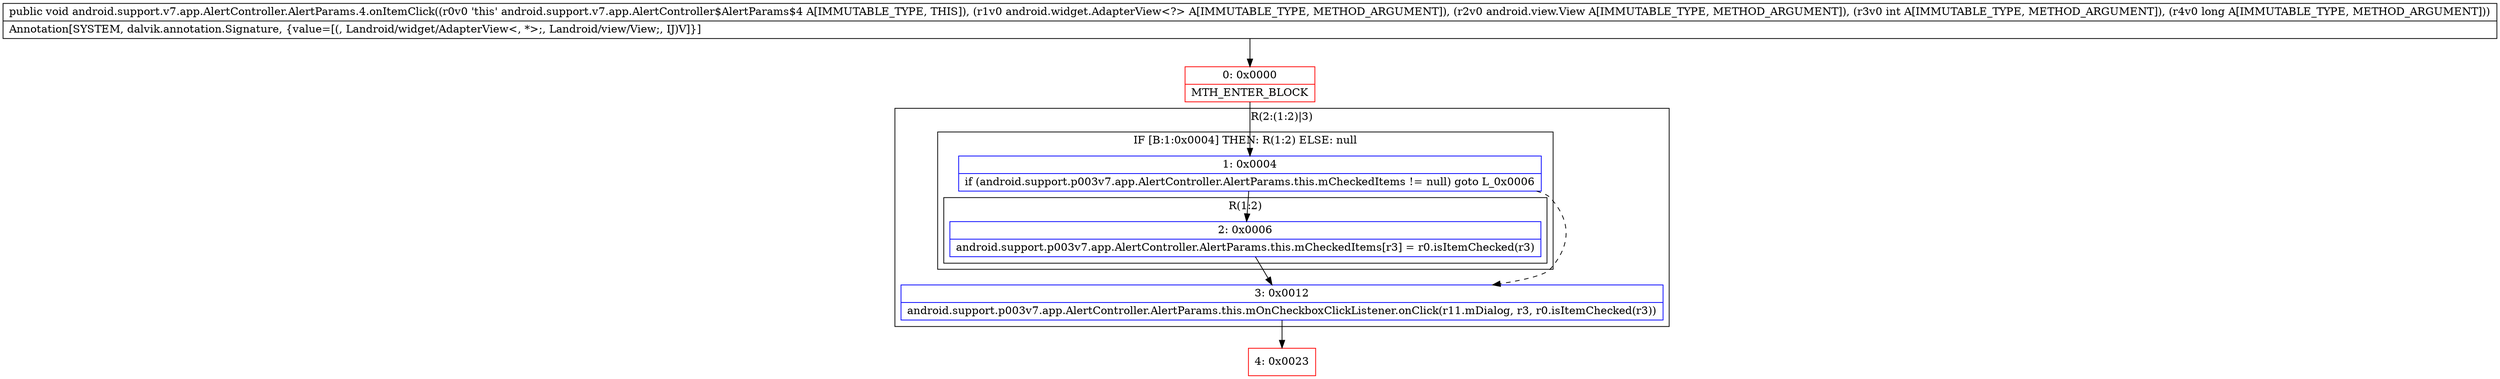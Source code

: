 digraph "CFG forandroid.support.v7.app.AlertController.AlertParams.4.onItemClick(Landroid\/widget\/AdapterView;Landroid\/view\/View;IJ)V" {
subgraph cluster_Region_1569184195 {
label = "R(2:(1:2)|3)";
node [shape=record,color=blue];
subgraph cluster_IfRegion_2088488274 {
label = "IF [B:1:0x0004] THEN: R(1:2) ELSE: null";
node [shape=record,color=blue];
Node_1 [shape=record,label="{1\:\ 0x0004|if (android.support.p003v7.app.AlertController.AlertParams.this.mCheckedItems != null) goto L_0x0006\l}"];
subgraph cluster_Region_923527723 {
label = "R(1:2)";
node [shape=record,color=blue];
Node_2 [shape=record,label="{2\:\ 0x0006|android.support.p003v7.app.AlertController.AlertParams.this.mCheckedItems[r3] = r0.isItemChecked(r3)\l}"];
}
}
Node_3 [shape=record,label="{3\:\ 0x0012|android.support.p003v7.app.AlertController.AlertParams.this.mOnCheckboxClickListener.onClick(r11.mDialog, r3, r0.isItemChecked(r3))\l}"];
}
Node_0 [shape=record,color=red,label="{0\:\ 0x0000|MTH_ENTER_BLOCK\l}"];
Node_4 [shape=record,color=red,label="{4\:\ 0x0023}"];
MethodNode[shape=record,label="{public void android.support.v7.app.AlertController.AlertParams.4.onItemClick((r0v0 'this' android.support.v7.app.AlertController$AlertParams$4 A[IMMUTABLE_TYPE, THIS]), (r1v0 android.widget.AdapterView\<?\> A[IMMUTABLE_TYPE, METHOD_ARGUMENT]), (r2v0 android.view.View A[IMMUTABLE_TYPE, METHOD_ARGUMENT]), (r3v0 int A[IMMUTABLE_TYPE, METHOD_ARGUMENT]), (r4v0 long A[IMMUTABLE_TYPE, METHOD_ARGUMENT]))  | Annotation[SYSTEM, dalvik.annotation.Signature, \{value=[(, Landroid\/widget\/AdapterView\<, *\>;, Landroid\/view\/View;, IJ)V]\}]\l}"];
MethodNode -> Node_0;
Node_1 -> Node_2;
Node_1 -> Node_3[style=dashed];
Node_2 -> Node_3;
Node_3 -> Node_4;
Node_0 -> Node_1;
}


